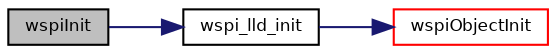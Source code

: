 digraph "wspiInit"
{
  bgcolor="transparent";
  edge [fontname="Helvetica",fontsize="8",labelfontname="Helvetica",labelfontsize="8"];
  node [fontname="Helvetica",fontsize="8",shape=record];
  rankdir="LR";
  Node0 [label="wspiInit",height=0.2,width=0.4,color="black", fillcolor="grey75", style="filled", fontcolor="black"];
  Node0 -> Node1 [color="midnightblue",fontsize="8",style="solid",fontname="Helvetica"];
  Node1 [label="wspi_lld_init",height=0.2,width=0.4,color="black",URL="$group___w_s_p_i.html#ga02f4236960f84150bf6ef591a06ec483",tooltip="Low level WSPI driver initialization. "];
  Node1 -> Node2 [color="midnightblue",fontsize="8",style="solid",fontname="Helvetica"];
  Node2 [label="wspiObjectInit",height=0.2,width=0.4,color="red",URL="$group___w_s_p_i.html#ga02b995be7715bbb9b180fb3d8d5635e5",tooltip="Initializes the standard part of a WSPIDriver structure. "];
}
